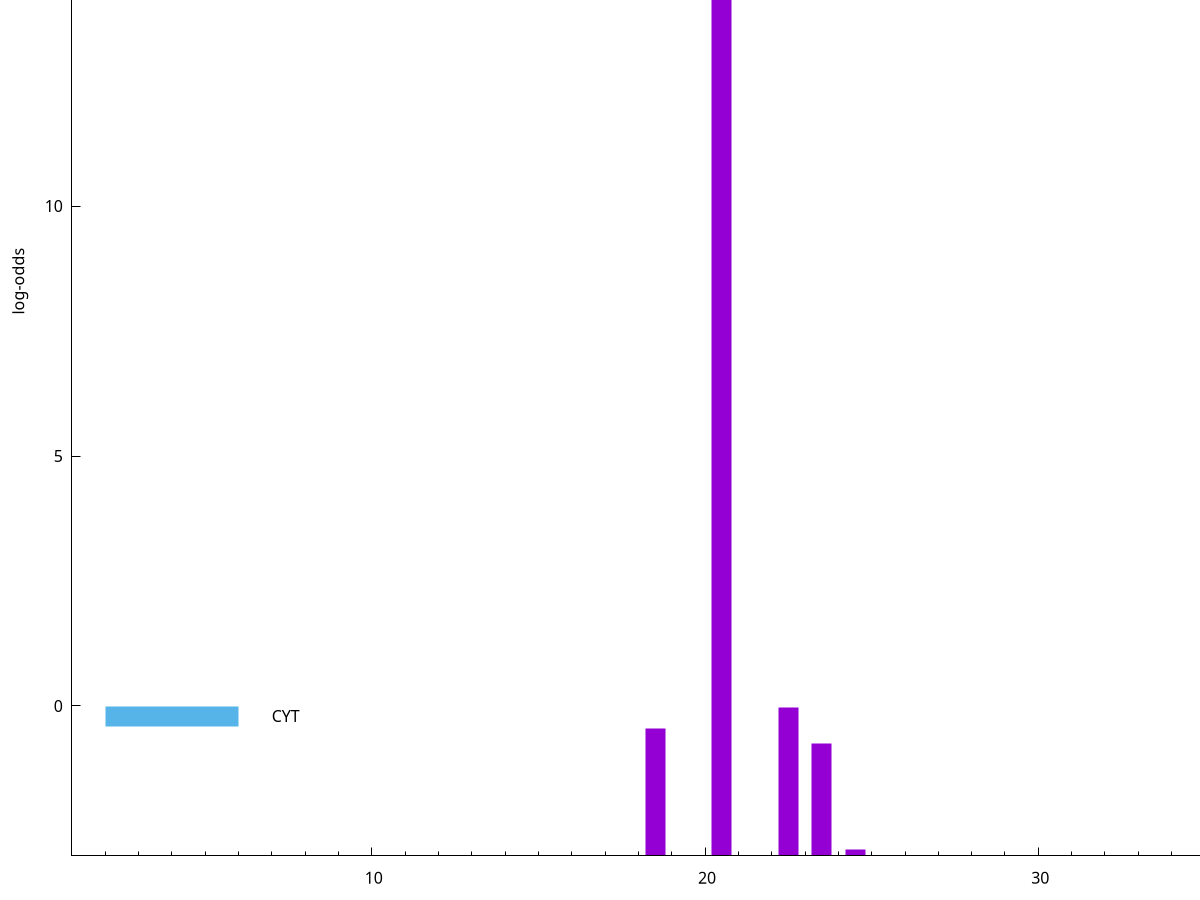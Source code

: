 set title "LipoP predictions for SRR5666488.gff"
set size 2., 1.4
set xrange [1:70] 
set mxtics 10
set yrange [-3:20]
set y2range [0:23]
set ylabel "log-odds"
set term postscript eps color solid "Helvetica" 30
set output "SRR5666488.gff6.eps"
set arrow from 2,15.0887 to 6,15.0887 nohead lt 1 lw 20
set label "SpI" at 7,15.0887
set arrow from 2,-0.200913 to 6,-0.200913 nohead lt 3 lw 20
set label "CYT" at 7,-0.200913
set arrow from 2,15.0887 to 6,15.0887 nohead lt 1 lw 20
set label "SpI" at 7,15.0887
# NOTE: The scores below are the log-odds scores with the threshold
# NOTE: subtracted (a hack to make gnuplot make the histogram all
# NOTE: look nice).
plot "-" axes x1y2 title "" with impulses lt 1 lw 20
20.500000 18.088600
22.500000 2.971140
18.500000 2.548286
23.500000 2.255821
24.500000 0.126410
e
exit
